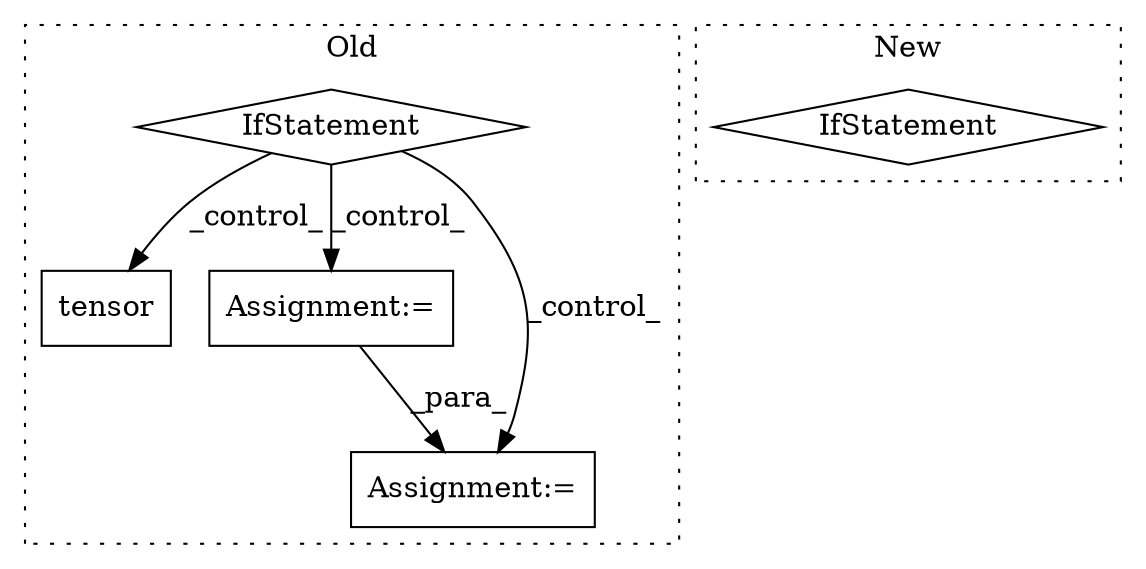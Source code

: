 digraph G {
subgraph cluster0 {
1 [label="tensor" a="32" s="1841,1858" l="7,1" shape="box"];
3 [label="IfStatement" a="25" s="1766,1786" l="4,2" shape="diamond"];
4 [label="Assignment:=" a="7" s="1802" l="1" shape="box"];
5 [label="Assignment:=" a="7" s="2144" l="1" shape="box"];
label = "Old";
style="dotted";
}
subgraph cluster1 {
2 [label="IfStatement" a="25" s="1425,1445" l="4,2" shape="diamond"];
label = "New";
style="dotted";
}
3 -> 4 [label="_control_"];
3 -> 1 [label="_control_"];
3 -> 5 [label="_control_"];
4 -> 5 [label="_para_"];
}